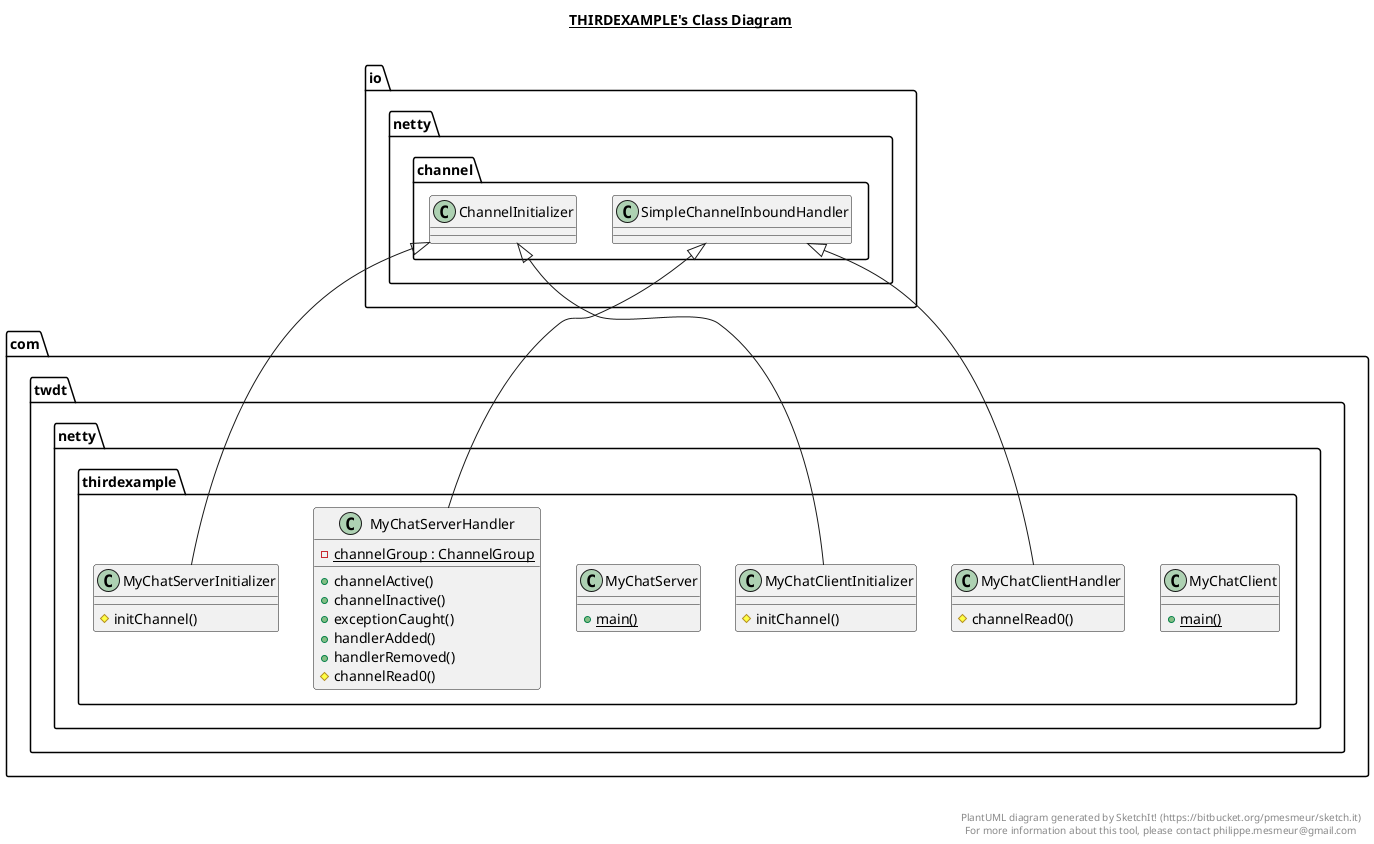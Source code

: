 @startuml

title __THIRDEXAMPLE's Class Diagram__\n

  namespace com.twdt.netty {
    namespace thirdexample {
      class com.twdt.netty.thirdexample.MyChatClient {
          {static} + main()
      }
    }
  }
  

  namespace com.twdt.netty {
    namespace thirdexample {
      class com.twdt.netty.thirdexample.MyChatClientHandler {
          # channelRead0()
      }
    }
  }
  

  namespace com.twdt.netty {
    namespace thirdexample {
      class com.twdt.netty.thirdexample.MyChatClientInitializer {
          # initChannel()
      }
    }
  }
  

  namespace com.twdt.netty {
    namespace thirdexample {
      class com.twdt.netty.thirdexample.MyChatServer {
          {static} + main()
      }
    }
  }
  

  namespace com.twdt.netty {
    namespace thirdexample {
      class com.twdt.netty.thirdexample.MyChatServerHandler {
          {static} - channelGroup : ChannelGroup
          + channelActive()
          + channelInactive()
          + exceptionCaught()
          + handlerAdded()
          + handlerRemoved()
          # channelRead0()
      }
    }
  }
  

  namespace com.twdt.netty {
    namespace thirdexample {
      class com.twdt.netty.thirdexample.MyChatServerInitializer {
          # initChannel()
      }
    }
  }
  

  com.twdt.netty.thirdexample.MyChatClientHandler -up-|> io.netty.channel.SimpleChannelInboundHandler
  com.twdt.netty.thirdexample.MyChatClientInitializer -up-|> io.netty.channel.ChannelInitializer
  com.twdt.netty.thirdexample.MyChatServerHandler -up-|> io.netty.channel.SimpleChannelInboundHandler
  com.twdt.netty.thirdexample.MyChatServerInitializer -up-|> io.netty.channel.ChannelInitializer


right footer


PlantUML diagram generated by SketchIt! (https://bitbucket.org/pmesmeur/sketch.it)
For more information about this tool, please contact philippe.mesmeur@gmail.com
endfooter

@enduml
